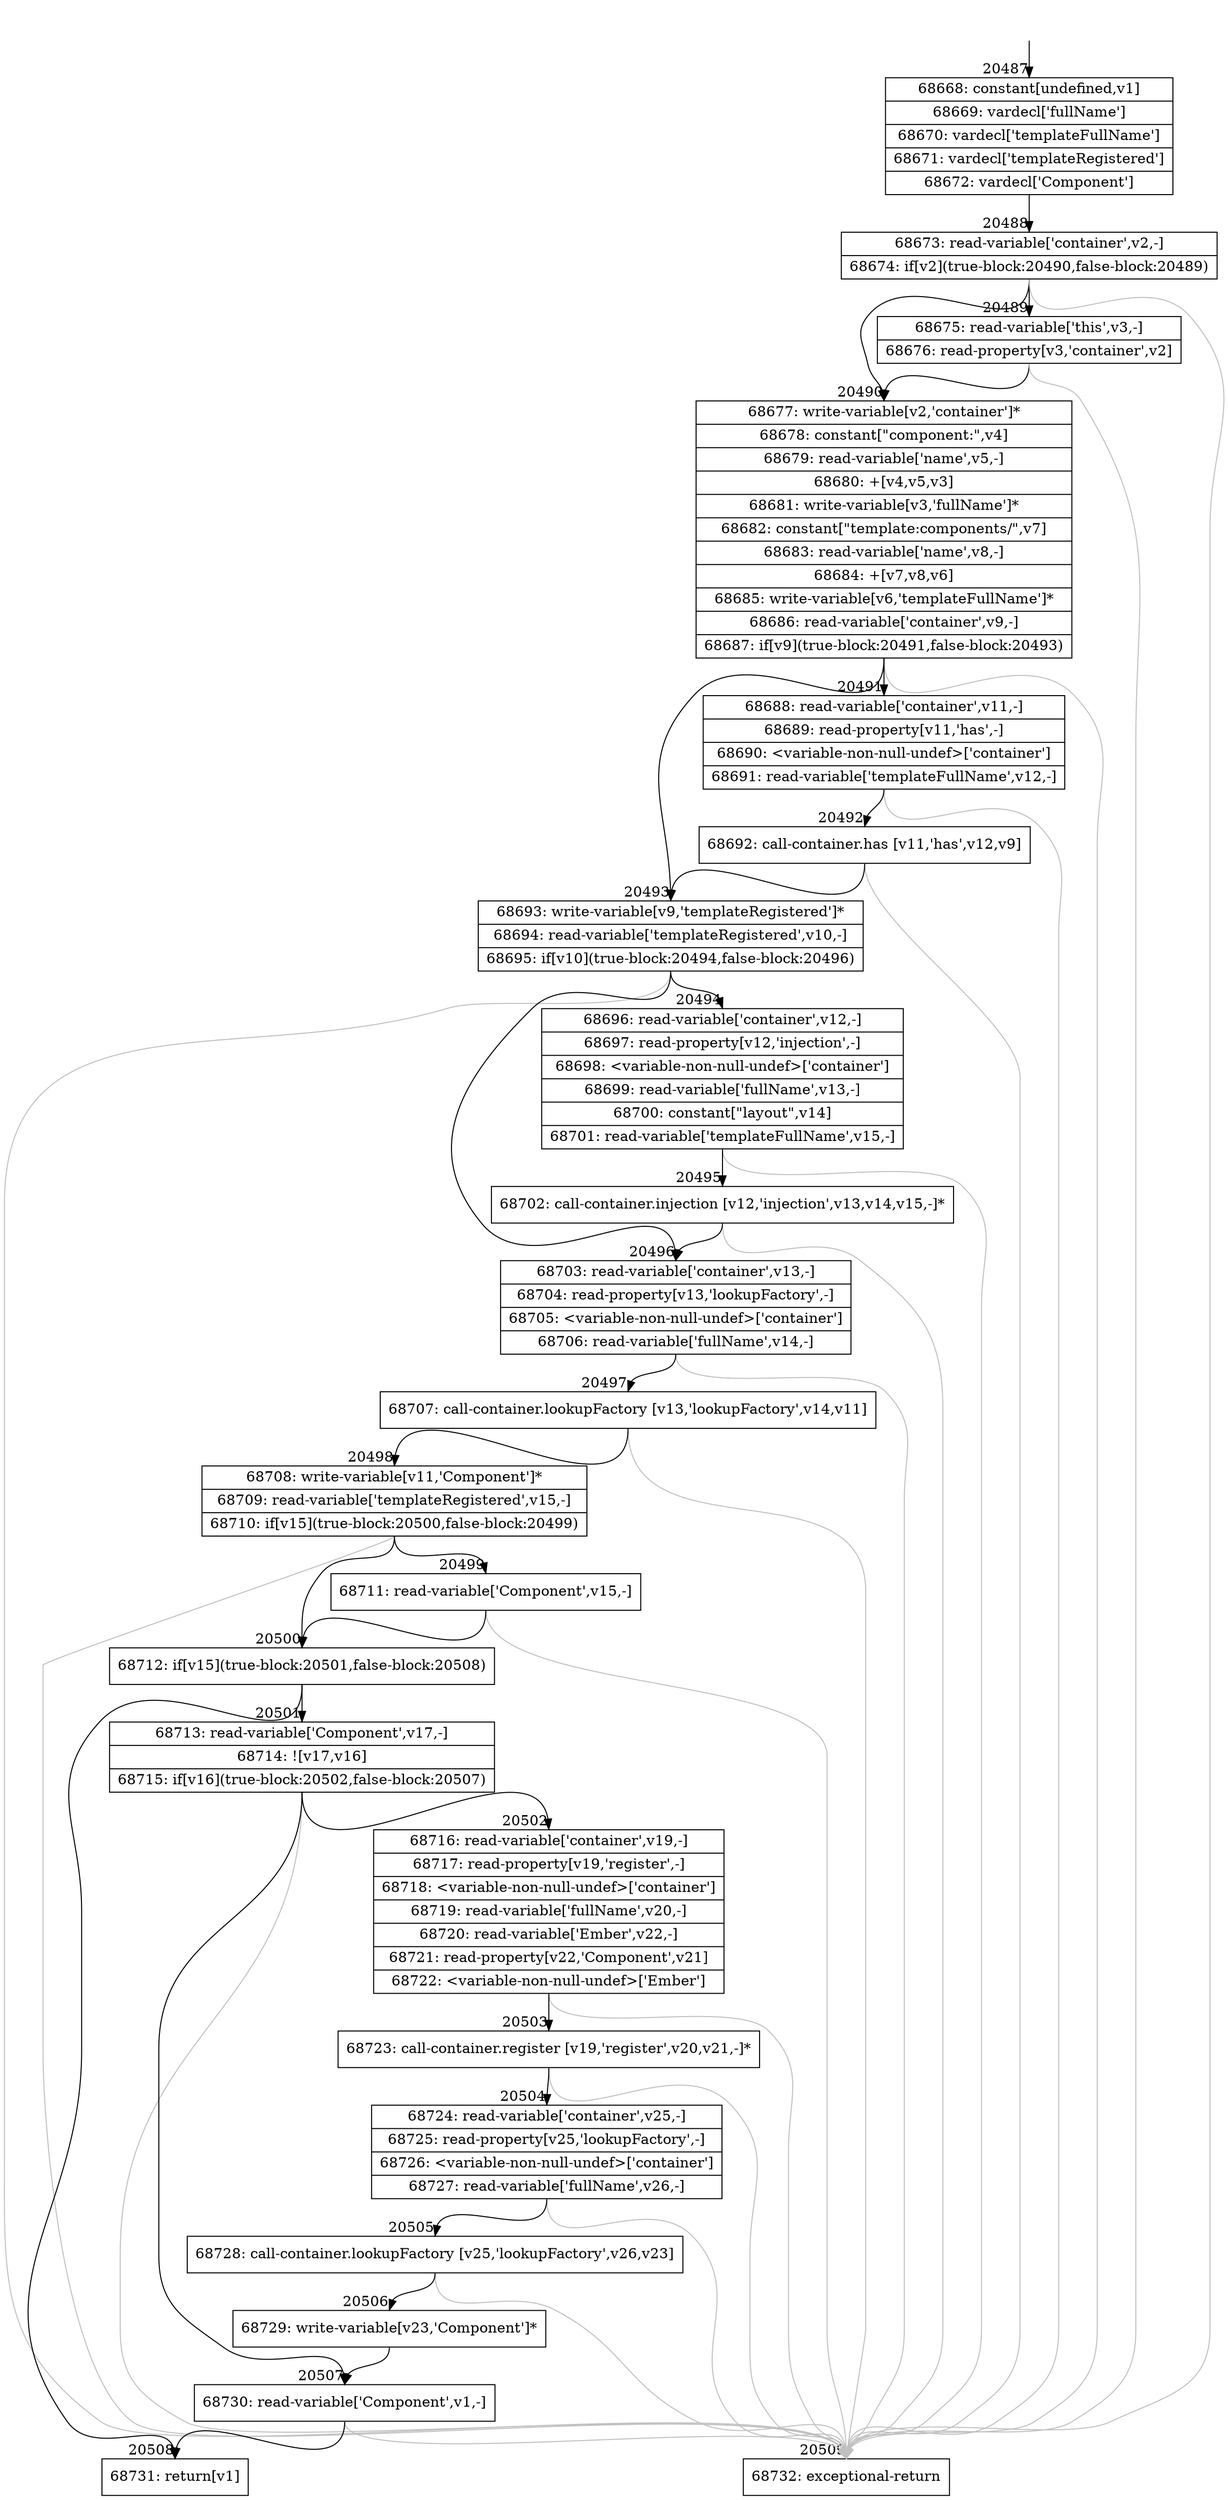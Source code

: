 digraph {
rankdir="TD"
BB_entry1792[shape=none,label=""];
BB_entry1792 -> BB20487 [tailport=s, headport=n, headlabel="    20487"]
BB20487 [shape=record label="{68668: constant[undefined,v1]|68669: vardecl['fullName']|68670: vardecl['templateFullName']|68671: vardecl['templateRegistered']|68672: vardecl['Component']}" ] 
BB20487 -> BB20488 [tailport=s, headport=n, headlabel="      20488"]
BB20488 [shape=record label="{68673: read-variable['container',v2,-]|68674: if[v2](true-block:20490,false-block:20489)}" ] 
BB20488 -> BB20490 [tailport=s, headport=n, headlabel="      20490"]
BB20488 -> BB20489 [tailport=s, headport=n, headlabel="      20489"]
BB20488 -> BB20509 [tailport=s, headport=n, color=gray, headlabel="      20509"]
BB20489 [shape=record label="{68675: read-variable['this',v3,-]|68676: read-property[v3,'container',v2]}" ] 
BB20489 -> BB20490 [tailport=s, headport=n]
BB20489 -> BB20509 [tailport=s, headport=n, color=gray]
BB20490 [shape=record label="{68677: write-variable[v2,'container']*|68678: constant[\"component:\",v4]|68679: read-variable['name',v5,-]|68680: +[v4,v5,v3]|68681: write-variable[v3,'fullName']*|68682: constant[\"template:components/\",v7]|68683: read-variable['name',v8,-]|68684: +[v7,v8,v6]|68685: write-variable[v6,'templateFullName']*|68686: read-variable['container',v9,-]|68687: if[v9](true-block:20491,false-block:20493)}" ] 
BB20490 -> BB20493 [tailport=s, headport=n, headlabel="      20493"]
BB20490 -> BB20491 [tailport=s, headport=n, headlabel="      20491"]
BB20490 -> BB20509 [tailport=s, headport=n, color=gray]
BB20491 [shape=record label="{68688: read-variable['container',v11,-]|68689: read-property[v11,'has',-]|68690: \<variable-non-null-undef\>['container']|68691: read-variable['templateFullName',v12,-]}" ] 
BB20491 -> BB20492 [tailport=s, headport=n, headlabel="      20492"]
BB20491 -> BB20509 [tailport=s, headport=n, color=gray]
BB20492 [shape=record label="{68692: call-container.has [v11,'has',v12,v9]}" ] 
BB20492 -> BB20493 [tailport=s, headport=n]
BB20492 -> BB20509 [tailport=s, headport=n, color=gray]
BB20493 [shape=record label="{68693: write-variable[v9,'templateRegistered']*|68694: read-variable['templateRegistered',v10,-]|68695: if[v10](true-block:20494,false-block:20496)}" ] 
BB20493 -> BB20494 [tailport=s, headport=n, headlabel="      20494"]
BB20493 -> BB20496 [tailport=s, headport=n, headlabel="      20496"]
BB20493 -> BB20509 [tailport=s, headport=n, color=gray]
BB20494 [shape=record label="{68696: read-variable['container',v12,-]|68697: read-property[v12,'injection',-]|68698: \<variable-non-null-undef\>['container']|68699: read-variable['fullName',v13,-]|68700: constant[\"layout\",v14]|68701: read-variable['templateFullName',v15,-]}" ] 
BB20494 -> BB20495 [tailport=s, headport=n, headlabel="      20495"]
BB20494 -> BB20509 [tailport=s, headport=n, color=gray]
BB20495 [shape=record label="{68702: call-container.injection [v12,'injection',v13,v14,v15,-]*}" ] 
BB20495 -> BB20496 [tailport=s, headport=n]
BB20495 -> BB20509 [tailport=s, headport=n, color=gray]
BB20496 [shape=record label="{68703: read-variable['container',v13,-]|68704: read-property[v13,'lookupFactory',-]|68705: \<variable-non-null-undef\>['container']|68706: read-variable['fullName',v14,-]}" ] 
BB20496 -> BB20497 [tailport=s, headport=n, headlabel="      20497"]
BB20496 -> BB20509 [tailport=s, headport=n, color=gray]
BB20497 [shape=record label="{68707: call-container.lookupFactory [v13,'lookupFactory',v14,v11]}" ] 
BB20497 -> BB20498 [tailport=s, headport=n, headlabel="      20498"]
BB20497 -> BB20509 [tailport=s, headport=n, color=gray]
BB20498 [shape=record label="{68708: write-variable[v11,'Component']*|68709: read-variable['templateRegistered',v15,-]|68710: if[v15](true-block:20500,false-block:20499)}" ] 
BB20498 -> BB20500 [tailport=s, headport=n, headlabel="      20500"]
BB20498 -> BB20499 [tailport=s, headport=n, headlabel="      20499"]
BB20498 -> BB20509 [tailport=s, headport=n, color=gray]
BB20499 [shape=record label="{68711: read-variable['Component',v15,-]}" ] 
BB20499 -> BB20500 [tailport=s, headport=n]
BB20499 -> BB20509 [tailport=s, headport=n, color=gray]
BB20500 [shape=record label="{68712: if[v15](true-block:20501,false-block:20508)}" ] 
BB20500 -> BB20501 [tailport=s, headport=n, headlabel="      20501"]
BB20500 -> BB20508 [tailport=s, headport=n, headlabel="      20508"]
BB20501 [shape=record label="{68713: read-variable['Component',v17,-]|68714: ![v17,v16]|68715: if[v16](true-block:20502,false-block:20507)}" ] 
BB20501 -> BB20502 [tailport=s, headport=n, headlabel="      20502"]
BB20501 -> BB20507 [tailport=s, headport=n, headlabel="      20507"]
BB20501 -> BB20509 [tailport=s, headport=n, color=gray]
BB20502 [shape=record label="{68716: read-variable['container',v19,-]|68717: read-property[v19,'register',-]|68718: \<variable-non-null-undef\>['container']|68719: read-variable['fullName',v20,-]|68720: read-variable['Ember',v22,-]|68721: read-property[v22,'Component',v21]|68722: \<variable-non-null-undef\>['Ember']}" ] 
BB20502 -> BB20503 [tailport=s, headport=n, headlabel="      20503"]
BB20502 -> BB20509 [tailport=s, headport=n, color=gray]
BB20503 [shape=record label="{68723: call-container.register [v19,'register',v20,v21,-]*}" ] 
BB20503 -> BB20504 [tailport=s, headport=n, headlabel="      20504"]
BB20503 -> BB20509 [tailport=s, headport=n, color=gray]
BB20504 [shape=record label="{68724: read-variable['container',v25,-]|68725: read-property[v25,'lookupFactory',-]|68726: \<variable-non-null-undef\>['container']|68727: read-variable['fullName',v26,-]}" ] 
BB20504 -> BB20505 [tailport=s, headport=n, headlabel="      20505"]
BB20504 -> BB20509 [tailport=s, headport=n, color=gray]
BB20505 [shape=record label="{68728: call-container.lookupFactory [v25,'lookupFactory',v26,v23]}" ] 
BB20505 -> BB20506 [tailport=s, headport=n, headlabel="      20506"]
BB20505 -> BB20509 [tailport=s, headport=n, color=gray]
BB20506 [shape=record label="{68729: write-variable[v23,'Component']*}" ] 
BB20506 -> BB20507 [tailport=s, headport=n]
BB20507 [shape=record label="{68730: read-variable['Component',v1,-]}" ] 
BB20507 -> BB20508 [tailport=s, headport=n]
BB20507 -> BB20509 [tailport=s, headport=n, color=gray]
BB20508 [shape=record label="{68731: return[v1]}" ] 
BB20509 [shape=record label="{68732: exceptional-return}" ] 
//#$~ 38473
}
